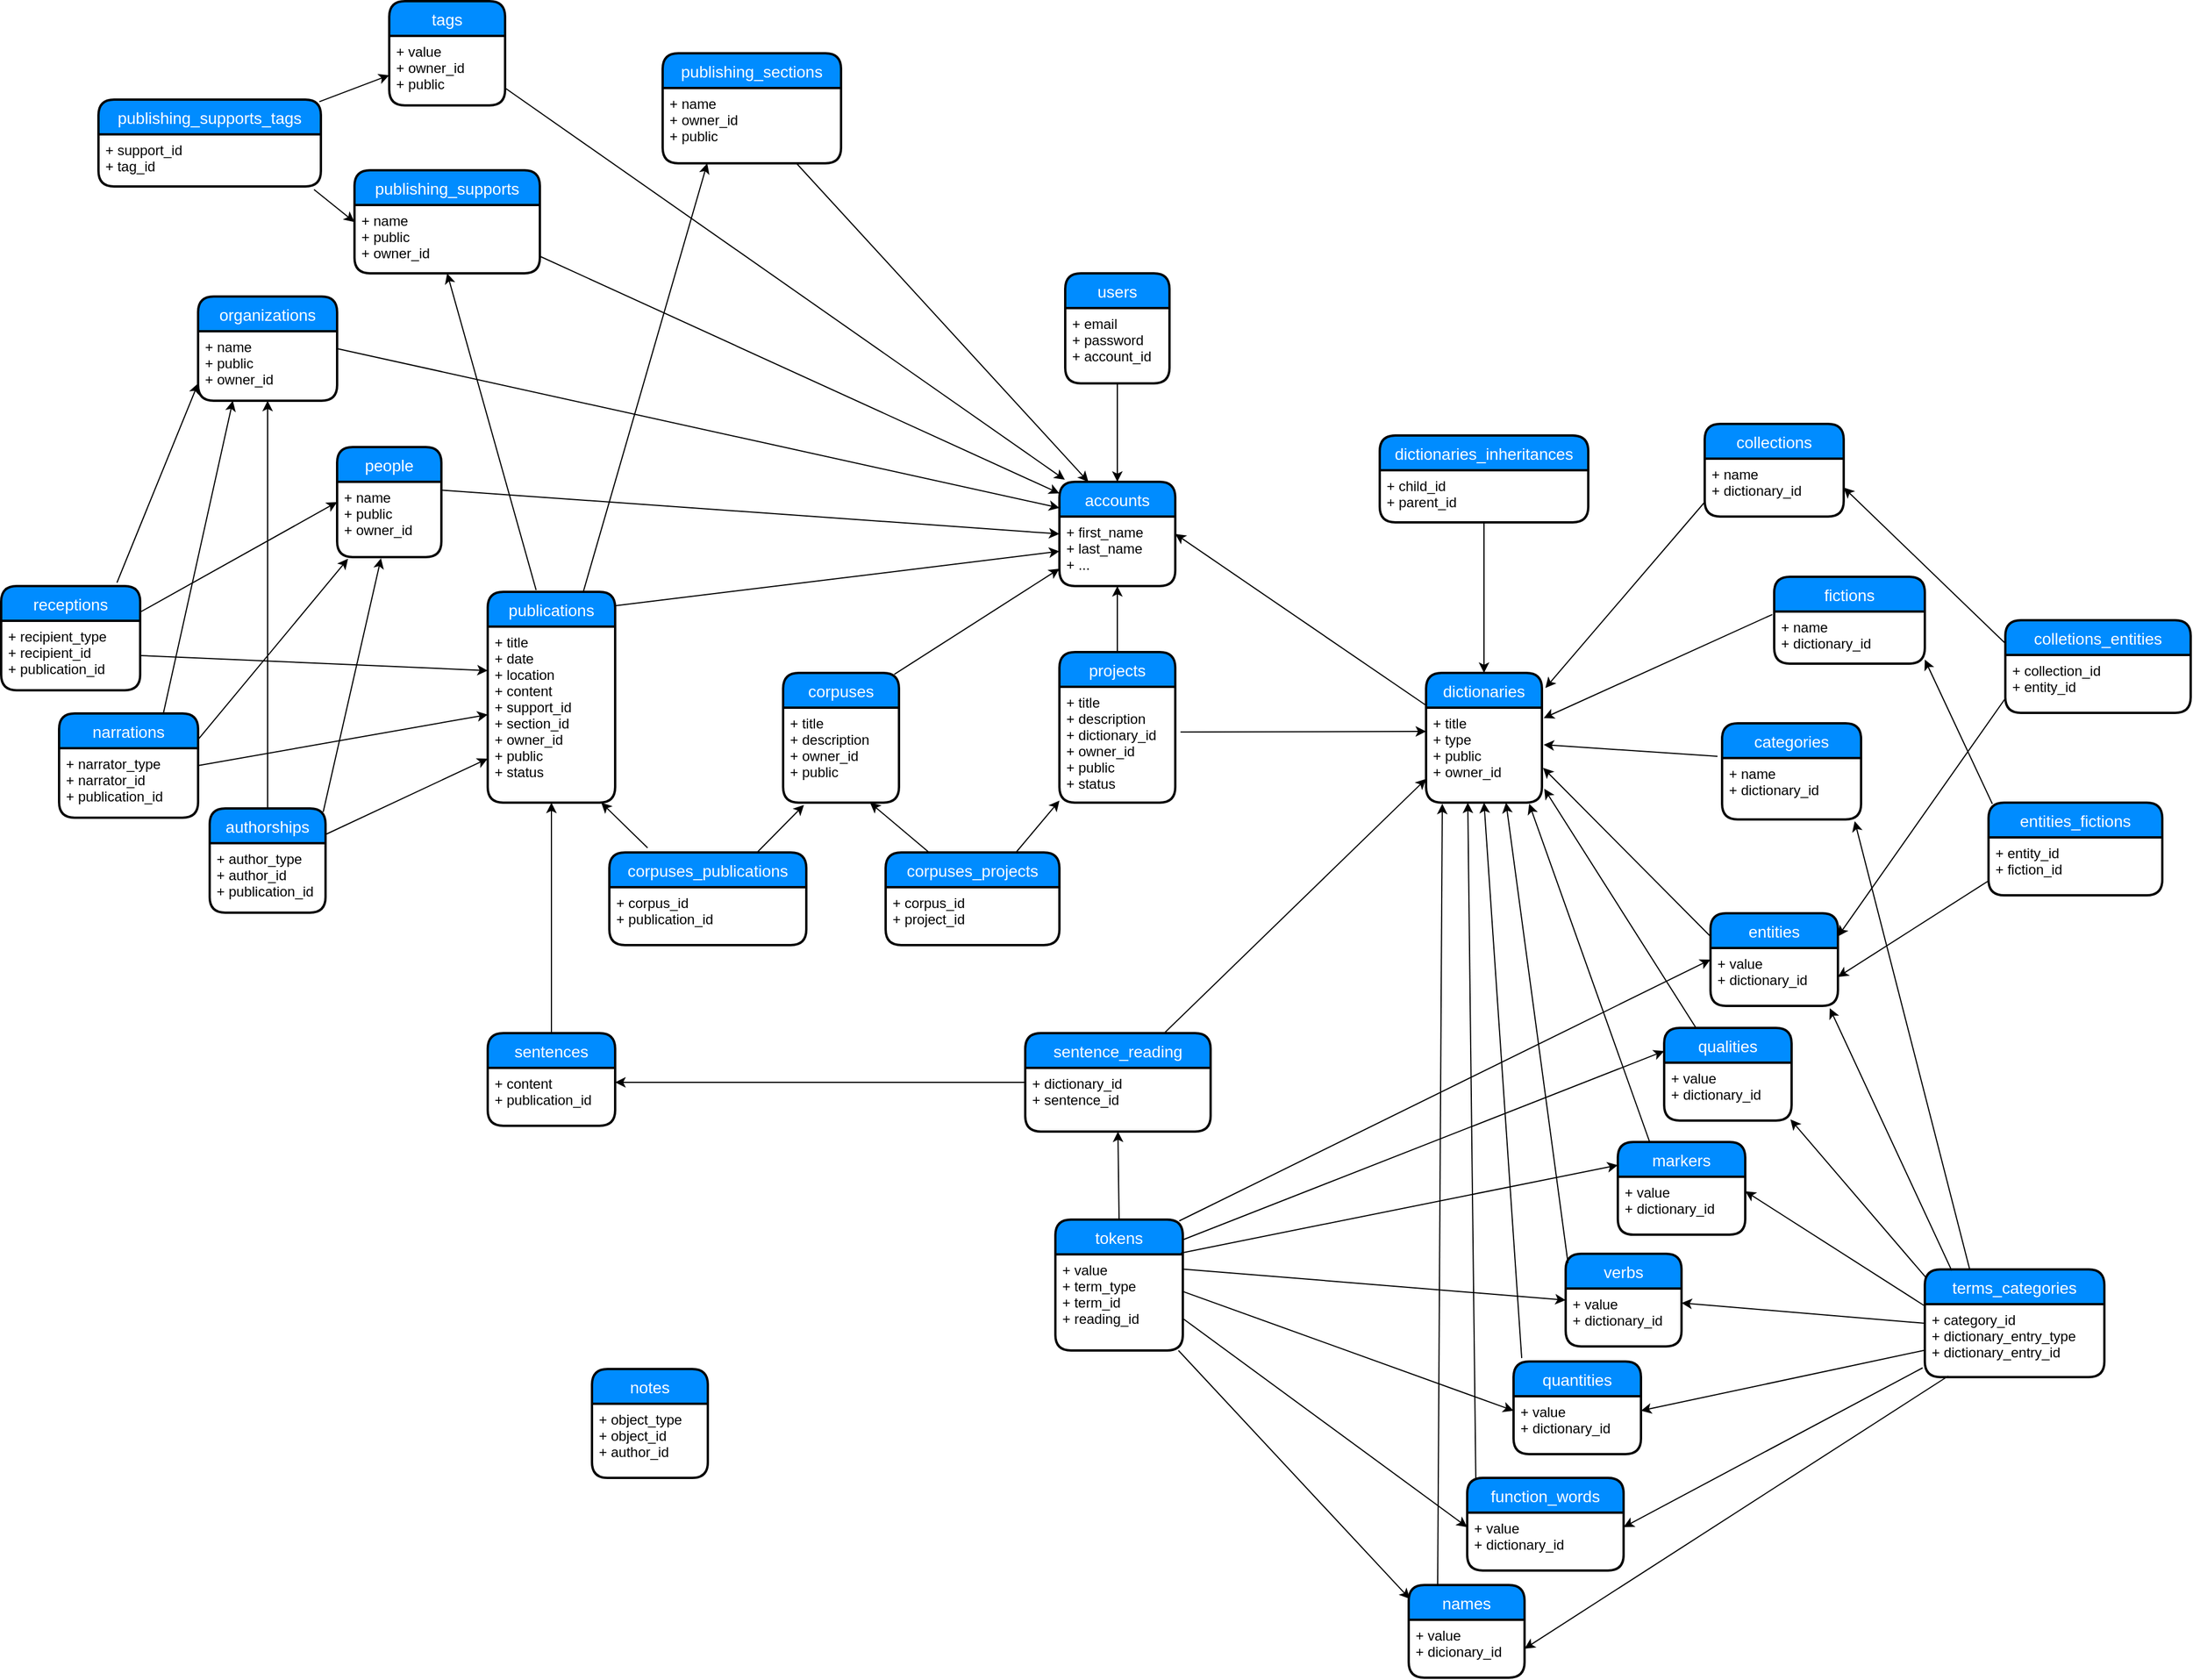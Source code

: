 <mxfile version="12.2.2" type="device" pages="1"><diagram id="__Xm2NKZOrT8PsKD3NUd" name="Page-1"><mxGraphModel dx="1088" dy="986" grid="1" gridSize="10" guides="1" tooltips="1" connect="1" arrows="1" fold="1" page="1" pageScale="1" pageWidth="2336" pageHeight="1654" math="0" shadow="0"><root><mxCell id="0"/><mxCell id="1" parent="0"/><mxCell id="LdyoQEulsqGDOvrLNoVr-13" value="" style="endArrow=classic;html=1;entryX=0.5;entryY=1;entryDx=0;entryDy=0;" parent="1" source="LdyoQEulsqGDOvrLNoVr-8" target="LdyoQEulsqGDOvrLNoVr-15" edge="1"><mxGeometry width="50" height="50" relative="1" as="geometry"><mxPoint x="973.5" y="860" as="sourcePoint"/><mxPoint x="1173.5" y="669" as="targetPoint"/></mxGeometry></mxCell><mxCell id="LdyoQEulsqGDOvrLNoVr-8" value="projects" style="swimlane;childLayout=stackLayout;horizontal=1;startSize=30;horizontalStack=0;fillColor=#008cff;fontColor=#FFFFFF;rounded=1;fontSize=14;fontStyle=0;strokeWidth=2;resizeParent=0;resizeLast=1;shadow=0;dashed=0;align=center;" parent="1" vertex="1"><mxGeometry x="1183.5" y="697" width="100" height="130" as="geometry"/></mxCell><mxCell id="LdyoQEulsqGDOvrLNoVr-9" value="+ title&#10;+ description&#10;+ dictionary_id&#10;+ owner_id&#10;+ public&#10;+ status" style="align=left;strokeColor=none;fillColor=none;spacingLeft=4;fontSize=12;verticalAlign=top;resizable=0;rotatable=0;part=1;" parent="LdyoQEulsqGDOvrLNoVr-8" vertex="1"><mxGeometry y="30" width="100" height="100" as="geometry"/></mxCell><mxCell id="LdyoQEulsqGDOvrLNoVr-14" value="accounts" style="swimlane;childLayout=stackLayout;horizontal=1;startSize=30;horizontalStack=0;fillColor=#008cff;fontColor=#FFFFFF;rounded=1;fontSize=14;fontStyle=0;strokeWidth=2;resizeParent=0;resizeLast=1;shadow=0;dashed=0;align=center;" parent="1" vertex="1"><mxGeometry x="1183.5" y="550" width="100" height="90" as="geometry"/></mxCell><mxCell id="LdyoQEulsqGDOvrLNoVr-15" value="+ first_name&#10;+ last_name&#10;+ ..." style="align=left;strokeColor=none;fillColor=none;spacingLeft=4;fontSize=12;verticalAlign=top;resizable=0;rotatable=0;part=1;" parent="LdyoQEulsqGDOvrLNoVr-14" vertex="1"><mxGeometry y="30" width="100" height="60" as="geometry"/></mxCell><mxCell id="LdyoQEulsqGDOvrLNoVr-6" value="users" style="swimlane;childLayout=stackLayout;horizontal=1;startSize=30;horizontalStack=0;fillColor=#008cff;fontColor=#FFFFFF;rounded=1;fontSize=14;fontStyle=0;strokeWidth=2;resizeParent=0;resizeLast=1;shadow=0;dashed=0;align=center;" parent="1" vertex="1"><mxGeometry x="1188.5" y="370" width="90" height="95" as="geometry"/></mxCell><mxCell id="LdyoQEulsqGDOvrLNoVr-7" value="+ email&#10;+ password&#10;+ account_id&#10;" style="align=left;strokeColor=none;fillColor=none;spacingLeft=4;fontSize=12;verticalAlign=top;resizable=0;rotatable=0;part=1;" parent="LdyoQEulsqGDOvrLNoVr-6" vertex="1"><mxGeometry y="30" width="90" height="65" as="geometry"/></mxCell><mxCell id="LdyoQEulsqGDOvrLNoVr-16" value="" style="endArrow=classic;html=1;exitX=0.5;exitY=1;exitDx=0;exitDy=0;entryX=0.5;entryY=0;entryDx=0;entryDy=0;" parent="1" source="LdyoQEulsqGDOvrLNoVr-7" target="LdyoQEulsqGDOvrLNoVr-14" edge="1"><mxGeometry width="50" height="50" relative="1" as="geometry"><mxPoint x="1239.52" y="467.015" as="sourcePoint"/><mxPoint x="1280" y="530" as="targetPoint"/></mxGeometry></mxCell><mxCell id="LdyoQEulsqGDOvrLNoVr-21" value="" style="endArrow=classic;html=1;entryX=1;entryY=0.25;entryDx=0;entryDy=0;exitX=0;exitY=0.25;exitDx=0;exitDy=0;" parent="1" source="LdyoQEulsqGDOvrLNoVr-18" target="LdyoQEulsqGDOvrLNoVr-15" edge="1"><mxGeometry width="50" height="50" relative="1" as="geometry"><mxPoint x="1383.5" y="640" as="sourcePoint"/><mxPoint x="1003.5" y="880" as="targetPoint"/></mxGeometry></mxCell><mxCell id="LdyoQEulsqGDOvrLNoVr-28" value="" style="endArrow=classic;html=1;exitX=0;exitY=0.25;exitDx=0;exitDy=0;entryX=1.01;entryY=0.634;entryDx=0;entryDy=0;entryPerimeter=0;" parent="1" source="LdyoQEulsqGDOvrLNoVr-26" target="LdyoQEulsqGDOvrLNoVr-19" edge="1"><mxGeometry width="50" height="50" relative="1" as="geometry"><mxPoint x="913.5" y="1042.5" as="sourcePoint"/><mxPoint x="1620" y="772.5" as="targetPoint"/></mxGeometry></mxCell><mxCell id="LdyoQEulsqGDOvrLNoVr-32" value="" style="endArrow=classic;html=1;exitX=0.96;exitY=0.011;exitDx=0;exitDy=0;exitPerimeter=0;entryX=0;entryY=0.75;entryDx=0;entryDy=0;" parent="1" source="LdyoQEulsqGDOvrLNoVr-30" target="LdyoQEulsqGDOvrLNoVr-15" edge="1"><mxGeometry width="50" height="50" relative="1" as="geometry"><mxPoint x="943.5" y="1070" as="sourcePoint"/><mxPoint x="993.5" y="1020" as="targetPoint"/></mxGeometry></mxCell><mxCell id="LdyoQEulsqGDOvrLNoVr-30" value="corpuses" style="swimlane;childLayout=stackLayout;horizontal=1;startSize=30;horizontalStack=0;fillColor=#008cff;fontColor=#FFFFFF;rounded=1;fontSize=14;fontStyle=0;strokeWidth=2;resizeParent=0;resizeLast=1;shadow=0;dashed=0;align=center;" parent="1" vertex="1"><mxGeometry x="945" y="715" width="100" height="112" as="geometry"/></mxCell><mxCell id="LdyoQEulsqGDOvrLNoVr-31" value="+ title&#10;+ description&#10;+ owner_id&#10;+ public&#10;" style="align=left;strokeColor=none;fillColor=none;spacingLeft=4;fontSize=12;verticalAlign=top;resizable=0;rotatable=0;part=1;" parent="LdyoQEulsqGDOvrLNoVr-30" vertex="1"><mxGeometry y="30" width="100" height="82" as="geometry"/></mxCell><mxCell id="LdyoQEulsqGDOvrLNoVr-41" value="corpuses_projects" style="swimlane;childLayout=stackLayout;horizontal=1;startSize=30;horizontalStack=0;fillColor=#008cff;fontColor=#FFFFFF;rounded=1;fontSize=14;fontStyle=0;strokeWidth=2;resizeParent=0;resizeLast=1;shadow=0;dashed=0;align=center;" parent="1" vertex="1"><mxGeometry x="1033.5" y="870" width="150" height="80" as="geometry"/></mxCell><mxCell id="LdyoQEulsqGDOvrLNoVr-42" value="+ corpus_id&#10;+ project_id" style="align=left;strokeColor=none;fillColor=none;spacingLeft=4;fontSize=12;verticalAlign=top;resizable=0;rotatable=0;part=1;" parent="LdyoQEulsqGDOvrLNoVr-41" vertex="1"><mxGeometry y="30" width="150" height="50" as="geometry"/></mxCell><mxCell id="LdyoQEulsqGDOvrLNoVr-43" value="" style="endArrow=classic;html=1;exitX=0.25;exitY=0;exitDx=0;exitDy=0;entryX=0.75;entryY=1;entryDx=0;entryDy=0;" parent="1" source="LdyoQEulsqGDOvrLNoVr-41" target="LdyoQEulsqGDOvrLNoVr-31" edge="1"><mxGeometry width="50" height="50" relative="1" as="geometry"><mxPoint x="933.5" y="1070" as="sourcePoint"/><mxPoint x="1030" y="790" as="targetPoint"/></mxGeometry></mxCell><mxCell id="LdyoQEulsqGDOvrLNoVr-44" value="" style="endArrow=classic;html=1;exitX=0.75;exitY=0;exitDx=0;exitDy=0;entryX=0;entryY=0.983;entryDx=0;entryDy=0;entryPerimeter=0;" parent="1" source="LdyoQEulsqGDOvrLNoVr-41" target="LdyoQEulsqGDOvrLNoVr-9" edge="1"><mxGeometry width="50" height="50" relative="1" as="geometry"><mxPoint x="933.5" y="1070" as="sourcePoint"/><mxPoint x="983.5" y="1020" as="targetPoint"/></mxGeometry></mxCell><mxCell id="YFjwSpT801ls9bfyojHp-1" value="sentences" style="swimlane;childLayout=stackLayout;horizontal=1;startSize=30;horizontalStack=0;fillColor=#008cff;fontColor=#FFFFFF;rounded=1;fontSize=14;fontStyle=0;strokeWidth=2;resizeParent=0;resizeLast=1;shadow=0;dashed=0;align=center;" parent="1" vertex="1"><mxGeometry x="690" y="1026" width="110" height="80" as="geometry"/></mxCell><mxCell id="YFjwSpT801ls9bfyojHp-2" value="+ content&#10;+ publication_id" style="align=left;strokeColor=none;fillColor=none;spacingLeft=4;fontSize=12;verticalAlign=top;resizable=0;rotatable=0;part=1;" parent="YFjwSpT801ls9bfyojHp-1" vertex="1"><mxGeometry y="30" width="110" height="50" as="geometry"/></mxCell><mxCell id="YFjwSpT801ls9bfyojHp-3" value="" style="endArrow=classic;html=1;exitX=0.5;exitY=0;exitDx=0;exitDy=0;entryX=0.5;entryY=1;entryDx=0;entryDy=0;" parent="1" source="YFjwSpT801ls9bfyojHp-1" target="LdyoQEulsqGDOvrLNoVr-35" edge="1"><mxGeometry width="50" height="50" relative="1" as="geometry"><mxPoint x="933.5" y="1290" as="sourcePoint"/><mxPoint x="983.5" y="1240" as="targetPoint"/></mxGeometry></mxCell><mxCell id="YFjwSpT801ls9bfyojHp-5" value="tokens" style="swimlane;childLayout=stackLayout;horizontal=1;startSize=30;horizontalStack=0;fillColor=#008cff;fontColor=#FFFFFF;rounded=1;fontSize=14;fontStyle=0;strokeWidth=2;resizeParent=0;resizeLast=1;shadow=0;dashed=0;align=center;" parent="1" vertex="1"><mxGeometry x="1180" y="1187" width="110" height="113" as="geometry"/></mxCell><mxCell id="YFjwSpT801ls9bfyojHp-6" value="+ value&#10;+ term_type&#10;+ term_id&#10;+ reading_id" style="align=left;strokeColor=none;fillColor=none;spacingLeft=4;fontSize=12;verticalAlign=top;resizable=0;rotatable=0;part=1;" parent="YFjwSpT801ls9bfyojHp-5" vertex="1"><mxGeometry y="30" width="110" height="83" as="geometry"/></mxCell><mxCell id="YFjwSpT801ls9bfyojHp-12" value="" style="endArrow=classic;html=1;entryX=1;entryY=0.25;entryDx=0;entryDy=0;exitX=0;exitY=0.5;exitDx=0;exitDy=0;" parent="1" source="SypYQql_CP004Hf_xJLc-1" target="YFjwSpT801ls9bfyojHp-2" edge="1"><mxGeometry width="50" height="50" relative="1" as="geometry"><mxPoint x="1163.5" y="1063" as="sourcePoint"/><mxPoint x="983.5" y="1240" as="targetPoint"/></mxGeometry></mxCell><mxCell id="YFjwSpT801ls9bfyojHp-14" value="" style="endArrow=classic;html=1;entryX=0.01;entryY=0.15;entryDx=0;entryDy=0;entryPerimeter=0;exitX=0.966;exitY=1;exitDx=0;exitDy=0;exitPerimeter=0;" parent="1" source="YFjwSpT801ls9bfyojHp-6" target="NI4J32XpB04DOXspVsOh-18" edge="1"><mxGeometry width="50" height="50" relative="1" as="geometry"><mxPoint x="1320" y="1410" as="sourcePoint"/><mxPoint x="1330" y="1470" as="targetPoint"/></mxGeometry></mxCell><mxCell id="LdyoQEulsqGDOvrLNoVr-34" value="publications" style="swimlane;childLayout=stackLayout;horizontal=1;startSize=30;horizontalStack=0;fillColor=#008cff;fontColor=#FFFFFF;rounded=1;fontSize=14;fontStyle=0;strokeWidth=2;resizeParent=0;resizeLast=1;shadow=0;dashed=0;align=center;" parent="1" vertex="1"><mxGeometry x="690" y="645" width="110" height="182" as="geometry"/></mxCell><mxCell id="LdyoQEulsqGDOvrLNoVr-35" value="+ title&#10;+ date&#10;+ location&#10;+ content&#10;+ support_id&#10;+ section_id&#10;+ owner_id&#10;+ public&#10;+ status" style="align=left;strokeColor=none;fillColor=none;spacingLeft=4;fontSize=12;verticalAlign=top;resizable=0;rotatable=0;part=1;" parent="LdyoQEulsqGDOvrLNoVr-34" vertex="1"><mxGeometry y="30" width="110" height="152" as="geometry"/></mxCell><mxCell id="OEOBQpMWzWdH9GNU2AI6-1" value="corpuses_publications" style="swimlane;childLayout=stackLayout;horizontal=1;startSize=30;horizontalStack=0;fillColor=#008cff;fontColor=#FFFFFF;rounded=1;fontSize=14;fontStyle=0;strokeWidth=2;resizeParent=0;resizeLast=1;shadow=0;dashed=0;align=center;" parent="1" vertex="1"><mxGeometry x="795" y="870" width="170" height="80" as="geometry"/></mxCell><mxCell id="OEOBQpMWzWdH9GNU2AI6-2" value="+ corpus_id&#10;+ publication_id" style="align=left;strokeColor=none;fillColor=none;spacingLeft=4;fontSize=12;verticalAlign=top;resizable=0;rotatable=0;part=1;" parent="OEOBQpMWzWdH9GNU2AI6-1" vertex="1"><mxGeometry y="30" width="170" height="50" as="geometry"/></mxCell><mxCell id="OEOBQpMWzWdH9GNU2AI6-3" value="" style="endArrow=classic;html=1;exitX=0.194;exitY=-0.05;exitDx=0;exitDy=0;exitPerimeter=0;entryX=0.891;entryY=1;entryDx=0;entryDy=0;entryPerimeter=0;" parent="1" source="OEOBQpMWzWdH9GNU2AI6-1" target="LdyoQEulsqGDOvrLNoVr-35" edge="1"><mxGeometry width="50" height="50" relative="1" as="geometry"><mxPoint x="643.5" y="1180" as="sourcePoint"/><mxPoint x="693.5" y="1130" as="targetPoint"/></mxGeometry></mxCell><mxCell id="OEOBQpMWzWdH9GNU2AI6-4" value="" style="endArrow=classic;html=1;exitX=0.75;exitY=0;exitDx=0;exitDy=0;entryX=0.18;entryY=1.024;entryDx=0;entryDy=0;entryPerimeter=0;" parent="1" source="OEOBQpMWzWdH9GNU2AI6-1" target="LdyoQEulsqGDOvrLNoVr-31" edge="1"><mxGeometry width="50" height="50" relative="1" as="geometry"><mxPoint x="643.5" y="1180" as="sourcePoint"/><mxPoint x="938.5" y="830" as="targetPoint"/></mxGeometry></mxCell><mxCell id="OEOBQpMWzWdH9GNU2AI6-6" value="" style="endArrow=classic;html=1;exitX=1;exitY=0.066;exitDx=0;exitDy=0;entryX=0;entryY=0.5;entryDx=0;entryDy=0;exitPerimeter=0;" parent="1" source="LdyoQEulsqGDOvrLNoVr-34" target="LdyoQEulsqGDOvrLNoVr-15" edge="1"><mxGeometry width="50" height="50" relative="1" as="geometry"><mxPoint x="643.5" y="1180" as="sourcePoint"/><mxPoint x="693.5" y="1130" as="targetPoint"/></mxGeometry></mxCell><mxCell id="OEOBQpMWzWdH9GNU2AI6-7" value="people" style="swimlane;childLayout=stackLayout;horizontal=1;startSize=30;horizontalStack=0;fillColor=#008cff;fontColor=#FFFFFF;rounded=1;fontSize=14;fontStyle=0;strokeWidth=2;resizeParent=0;resizeLast=1;shadow=0;dashed=0;align=center;" parent="1" vertex="1"><mxGeometry x="560" y="520" width="90" height="95" as="geometry"/></mxCell><mxCell id="OEOBQpMWzWdH9GNU2AI6-8" value="+ name&#10;+ public&#10;+ owner_id" style="align=left;strokeColor=none;fillColor=none;spacingLeft=4;fontSize=12;verticalAlign=top;resizable=0;rotatable=0;part=1;" parent="OEOBQpMWzWdH9GNU2AI6-7" vertex="1"><mxGeometry y="30" width="90" height="65" as="geometry"/></mxCell><mxCell id="OEOBQpMWzWdH9GNU2AI6-11" value="" style="endArrow=classic;html=1;exitX=1.011;exitY=0.111;exitDx=0;exitDy=0;entryX=0;entryY=0.25;entryDx=0;entryDy=0;exitPerimeter=0;" parent="1" source="OEOBQpMWzWdH9GNU2AI6-8" target="LdyoQEulsqGDOvrLNoVr-15" edge="1"><mxGeometry width="50" height="50" relative="1" as="geometry"><mxPoint x="643.5" y="1180" as="sourcePoint"/><mxPoint x="693.5" y="1130" as="targetPoint"/></mxGeometry></mxCell><mxCell id="OEOBQpMWzWdH9GNU2AI6-13" value="organizations" style="swimlane;childLayout=stackLayout;horizontal=1;startSize=30;horizontalStack=0;fillColor=#008cff;fontColor=#FFFFFF;rounded=1;fontSize=14;fontStyle=0;strokeWidth=2;resizeParent=0;resizeLast=1;shadow=0;dashed=0;align=center;" parent="1" vertex="1"><mxGeometry x="440" y="390" width="120" height="90" as="geometry"/></mxCell><mxCell id="OEOBQpMWzWdH9GNU2AI6-14" value="+ name&#10;+ public&#10;+ owner_id" style="align=left;strokeColor=none;fillColor=none;spacingLeft=4;fontSize=12;verticalAlign=top;resizable=0;rotatable=0;part=1;" parent="OEOBQpMWzWdH9GNU2AI6-13" vertex="1"><mxGeometry y="30" width="120" height="60" as="geometry"/></mxCell><mxCell id="OEOBQpMWzWdH9GNU2AI6-15" value="" style="endArrow=classic;html=1;exitX=1;exitY=0.25;exitDx=0;exitDy=0;entryX=0;entryY=0.25;entryDx=0;entryDy=0;" parent="1" source="OEOBQpMWzWdH9GNU2AI6-14" target="LdyoQEulsqGDOvrLNoVr-14" edge="1"><mxGeometry width="50" height="50" relative="1" as="geometry"><mxPoint x="453.5" y="1180" as="sourcePoint"/><mxPoint x="503.5" y="1130" as="targetPoint"/></mxGeometry></mxCell><mxCell id="NI4J32XpB04DOXspVsOh-3" value="" style="endArrow=classic;html=1;exitX=0.25;exitY=0;exitDx=0;exitDy=0;entryX=1.02;entryY=0.854;entryDx=0;entryDy=0;entryPerimeter=0;" parent="1" source="NI4J32XpB04DOXspVsOh-1" target="LdyoQEulsqGDOvrLNoVr-19" edge="1"><mxGeometry width="50" height="50" relative="1" as="geometry"><mxPoint x="413.5" y="1242.5" as="sourcePoint"/><mxPoint x="1610" y="822.5" as="targetPoint"/></mxGeometry></mxCell><mxCell id="LdyoQEulsqGDOvrLNoVr-26" value="entities" style="swimlane;childLayout=stackLayout;horizontal=1;startSize=30;horizontalStack=0;fillColor=#008cff;fontColor=#FFFFFF;rounded=1;fontSize=14;fontStyle=0;strokeWidth=2;resizeParent=0;resizeLast=1;shadow=0;dashed=0;align=center;" parent="1" vertex="1"><mxGeometry x="1745.5" y="922.5" width="110" height="80" as="geometry"/></mxCell><mxCell id="LdyoQEulsqGDOvrLNoVr-27" value="+ value&#10;+ dictionary_id" style="align=left;strokeColor=none;fillColor=none;spacingLeft=4;fontSize=12;verticalAlign=top;resizable=0;rotatable=0;part=1;" parent="LdyoQEulsqGDOvrLNoVr-26" vertex="1"><mxGeometry y="30" width="110" height="50" as="geometry"/></mxCell><mxCell id="NI4J32XpB04DOXspVsOh-1" value="qualities" style="swimlane;childLayout=stackLayout;horizontal=1;startSize=30;horizontalStack=0;fillColor=#008cff;fontColor=#FFFFFF;rounded=1;fontSize=14;fontStyle=0;strokeWidth=2;resizeParent=0;resizeLast=1;shadow=0;dashed=0;align=center;" parent="1" vertex="1"><mxGeometry x="1705.5" y="1021.5" width="110" height="80" as="geometry"/></mxCell><mxCell id="NI4J32XpB04DOXspVsOh-2" value="+ value&#10;+ dictionary_id" style="align=left;strokeColor=none;fillColor=none;spacingLeft=4;fontSize=12;verticalAlign=top;resizable=0;rotatable=0;part=1;" parent="NI4J32XpB04DOXspVsOh-1" vertex="1"><mxGeometry y="30" width="110" height="50" as="geometry"/></mxCell><mxCell id="NI4J32XpB04DOXspVsOh-4" value="verbs" style="swimlane;childLayout=stackLayout;horizontal=1;startSize=30;horizontalStack=0;fillColor=#008cff;fontColor=#FFFFFF;rounded=1;fontSize=14;fontStyle=0;strokeWidth=2;resizeParent=0;resizeLast=1;shadow=0;dashed=0;align=center;" parent="1" vertex="1"><mxGeometry x="1620.5" y="1216.5" width="100" height="80" as="geometry"/></mxCell><mxCell id="NI4J32XpB04DOXspVsOh-5" value="+ value&#10;+ dictionary_id" style="align=left;strokeColor=none;fillColor=none;spacingLeft=4;fontSize=12;verticalAlign=top;resizable=0;rotatable=0;part=1;" parent="NI4J32XpB04DOXspVsOh-4" vertex="1"><mxGeometry y="30" width="100" height="50" as="geometry"/></mxCell><mxCell id="NI4J32XpB04DOXspVsOh-6" value="" style="endArrow=classic;html=1;exitX=0.02;exitY=0.1;exitDx=0;exitDy=0;exitPerimeter=0;entryX=0.69;entryY=1;entryDx=0;entryDy=0;entryPerimeter=0;" parent="1" source="NI4J32XpB04DOXspVsOh-4" target="LdyoQEulsqGDOvrLNoVr-19" edge="1"><mxGeometry width="50" height="50" relative="1" as="geometry"><mxPoint x="893.5" y="1352.5" as="sourcePoint"/><mxPoint x="1550" y="922.5" as="targetPoint"/></mxGeometry></mxCell><mxCell id="NI4J32XpB04DOXspVsOh-9" value="" style="endArrow=classic;html=1;exitX=0.25;exitY=0;exitDx=0;exitDy=0;entryX=0.89;entryY=1.012;entryDx=0;entryDy=0;entryPerimeter=0;" parent="1" source="NI4J32XpB04DOXspVsOh-7" target="LdyoQEulsqGDOvrLNoVr-19" edge="1"><mxGeometry width="50" height="50" relative="1" as="geometry"><mxPoint x="893.5" y="1352.5" as="sourcePoint"/><mxPoint x="1500" y="807.5" as="targetPoint"/></mxGeometry></mxCell><mxCell id="NI4J32XpB04DOXspVsOh-10" value="" style="endArrow=classic;html=1;entryX=0;entryY=0.25;entryDx=0;entryDy=0;exitX=0.993;exitY=0.157;exitDx=0;exitDy=0;exitPerimeter=0;" parent="1" source="YFjwSpT801ls9bfyojHp-5" target="NI4J32XpB04DOXspVsOh-1" edge="1"><mxGeometry width="50" height="50" relative="1" as="geometry"><mxPoint x="1410" y="1270" as="sourcePoint"/><mxPoint x="1510" y="1360" as="targetPoint"/></mxGeometry></mxCell><mxCell id="NI4J32XpB04DOXspVsOh-12" value="function_words" style="swimlane;childLayout=stackLayout;horizontal=1;startSize=30;horizontalStack=0;fillColor=#008cff;fontColor=#FFFFFF;rounded=1;fontSize=14;fontStyle=0;strokeWidth=2;resizeParent=0;resizeLast=1;shadow=0;dashed=0;align=center;" parent="1" vertex="1"><mxGeometry x="1535.5" y="1410" width="135" height="80" as="geometry"/></mxCell><mxCell id="NI4J32XpB04DOXspVsOh-13" value="+ value&#10;+ dictionary_id" style="align=left;strokeColor=none;fillColor=none;spacingLeft=4;fontSize=12;verticalAlign=top;resizable=0;rotatable=0;part=1;" parent="NI4J32XpB04DOXspVsOh-12" vertex="1"><mxGeometry y="30" width="135" height="50" as="geometry"/></mxCell><mxCell id="NI4J32XpB04DOXspVsOh-14" value="" style="endArrow=classic;html=1;exitX=0.055;exitY=0;exitDx=0;exitDy=0;entryX=0.36;entryY=1;entryDx=0;entryDy=0;exitPerimeter=0;entryPerimeter=0;" parent="1" source="NI4J32XpB04DOXspVsOh-12" target="LdyoQEulsqGDOvrLNoVr-19" edge="1"><mxGeometry width="50" height="50" relative="1" as="geometry"><mxPoint x="743.5" y="1352.5" as="sourcePoint"/><mxPoint x="1483.5" y="772.5" as="targetPoint"/></mxGeometry></mxCell><mxCell id="NI4J32XpB04DOXspVsOh-15" value="quantities" style="swimlane;childLayout=stackLayout;horizontal=1;startSize=30;horizontalStack=0;fillColor=#008cff;fontColor=#FFFFFF;rounded=1;fontSize=14;fontStyle=0;strokeWidth=2;resizeParent=0;resizeLast=1;shadow=0;dashed=0;align=center;" parent="1" vertex="1"><mxGeometry x="1575.5" y="1309.5" width="110" height="80" as="geometry"/></mxCell><mxCell id="NI4J32XpB04DOXspVsOh-16" value="+ value&#10;+ dictionary_id" style="align=left;strokeColor=none;fillColor=none;spacingLeft=4;fontSize=12;verticalAlign=top;resizable=0;rotatable=0;part=1;" parent="NI4J32XpB04DOXspVsOh-15" vertex="1"><mxGeometry y="30" width="110" height="50" as="geometry"/></mxCell><mxCell id="NI4J32XpB04DOXspVsOh-18" value="names" style="swimlane;childLayout=stackLayout;horizontal=1;startSize=30;horizontalStack=0;fillColor=#008cff;fontColor=#FFFFFF;rounded=1;fontSize=14;fontStyle=0;strokeWidth=2;resizeParent=0;resizeLast=1;shadow=0;dashed=0;align=center;" parent="1" vertex="1"><mxGeometry x="1485" y="1502.5" width="100" height="80" as="geometry"/></mxCell><mxCell id="NI4J32XpB04DOXspVsOh-19" value="+ value&#10;+ dicionary_id" style="align=left;strokeColor=none;fillColor=none;spacingLeft=4;fontSize=12;verticalAlign=top;resizable=0;rotatable=0;part=1;" parent="NI4J32XpB04DOXspVsOh-18" vertex="1"><mxGeometry y="30" width="100" height="50" as="geometry"/></mxCell><mxCell id="NI4J32XpB04DOXspVsOh-20" value="" style="endArrow=classic;html=1;entryX=0.14;entryY=1.012;entryDx=0;entryDy=0;exitX=0.25;exitY=0;exitDx=0;exitDy=0;entryPerimeter=0;" parent="1" source="NI4J32XpB04DOXspVsOh-18" target="LdyoQEulsqGDOvrLNoVr-19" edge="1"><mxGeometry width="50" height="50" relative="1" as="geometry"><mxPoint x="1390" y="1582.5" as="sourcePoint"/><mxPoint x="1023.5" y="1362.5" as="targetPoint"/></mxGeometry></mxCell><mxCell id="NI4J32XpB04DOXspVsOh-21" value="" style="endArrow=classic;html=1;entryX=0;entryY=0.5;entryDx=0;entryDy=0;exitX=1;exitY=0.153;exitDx=0;exitDy=0;exitPerimeter=0;" parent="1" source="YFjwSpT801ls9bfyojHp-6" target="NI4J32XpB04DOXspVsOh-4" edge="1"><mxGeometry width="50" height="50" relative="1" as="geometry"><mxPoint x="1320" y="1310" as="sourcePoint"/><mxPoint x="1063.5" y="1390" as="targetPoint"/></mxGeometry></mxCell><mxCell id="NI4J32XpB04DOXspVsOh-22" value="" style="endArrow=classic;html=1;entryX=0;entryY=0.25;entryDx=0;entryDy=0;exitX=0.986;exitY=-0.014;exitDx=0;exitDy=0;exitPerimeter=0;" parent="1" source="YFjwSpT801ls9bfyojHp-6" target="NI4J32XpB04DOXspVsOh-7" edge="1"><mxGeometry width="50" height="50" relative="1" as="geometry"><mxPoint x="1350" y="1301" as="sourcePoint"/><mxPoint x="1063.5" y="1390" as="targetPoint"/></mxGeometry></mxCell><mxCell id="NI4J32XpB04DOXspVsOh-23" value="" style="endArrow=classic;html=1;exitX=1;exitY=0.667;exitDx=0;exitDy=0;exitPerimeter=0;entryX=0;entryY=0.25;entryDx=0;entryDy=0;" parent="1" source="YFjwSpT801ls9bfyojHp-6" target="NI4J32XpB04DOXspVsOh-13" edge="1"><mxGeometry width="50" height="50" relative="1" as="geometry"><mxPoint x="1013.5" y="1440" as="sourcePoint"/><mxPoint x="1063.5" y="1390" as="targetPoint"/></mxGeometry></mxCell><mxCell id="NI4J32XpB04DOXspVsOh-24" value="" style="endArrow=classic;html=1;exitX=1.007;exitY=0.389;exitDx=0;exitDy=0;exitPerimeter=0;entryX=0;entryY=0.25;entryDx=0;entryDy=0;" parent="1" source="YFjwSpT801ls9bfyojHp-6" target="NI4J32XpB04DOXspVsOh-16" edge="1"><mxGeometry width="50" height="50" relative="1" as="geometry"><mxPoint x="1013.5" y="1440" as="sourcePoint"/><mxPoint x="1063.5" y="1390" as="targetPoint"/></mxGeometry></mxCell><mxCell id="NI4J32XpB04DOXspVsOh-25" value="" style="endArrow=classic;html=1;exitX=0.972;exitY=0.01;exitDx=0;exitDy=0;exitPerimeter=0;entryX=0;entryY=0.5;entryDx=0;entryDy=0;" parent="1" source="YFjwSpT801ls9bfyojHp-5" target="LdyoQEulsqGDOvrLNoVr-26" edge="1"><mxGeometry width="50" height="50" relative="1" as="geometry"><mxPoint x="1013.5" y="1440" as="sourcePoint"/><mxPoint x="1063.5" y="1390" as="targetPoint"/></mxGeometry></mxCell><mxCell id="NI4J32XpB04DOXspVsOh-26" value="" style="endArrow=classic;html=1;exitX=0.064;exitY=-0.037;exitDx=0;exitDy=0;entryX=0.5;entryY=1;entryDx=0;entryDy=0;exitPerimeter=0;" parent="1" source="NI4J32XpB04DOXspVsOh-15" target="LdyoQEulsqGDOvrLNoVr-19" edge="1"><mxGeometry width="50" height="50" relative="1" as="geometry"><mxPoint x="793.5" y="1412.5" as="sourcePoint"/><mxPoint x="843.5" y="1362.5" as="targetPoint"/></mxGeometry></mxCell><mxCell id="NI4J32XpB04DOXspVsOh-27" value="authorships" style="swimlane;childLayout=stackLayout;horizontal=1;startSize=30;horizontalStack=0;fillColor=#008cff;fontColor=#FFFFFF;rounded=1;fontSize=14;fontStyle=0;strokeWidth=2;resizeParent=0;resizeLast=1;shadow=0;dashed=0;align=center;" parent="1" vertex="1"><mxGeometry x="450" y="832" width="100" height="90" as="geometry"/></mxCell><mxCell id="NI4J32XpB04DOXspVsOh-28" value="+ author_type&#10;+ author_id&#10;+ publication_id" style="align=left;strokeColor=none;fillColor=none;spacingLeft=4;fontSize=12;verticalAlign=top;resizable=0;rotatable=0;part=1;" parent="NI4J32XpB04DOXspVsOh-27" vertex="1"><mxGeometry y="30" width="100" height="60" as="geometry"/></mxCell><mxCell id="NI4J32XpB04DOXspVsOh-29" value="" style="endArrow=classic;html=1;exitX=1;exitY=0.25;exitDx=0;exitDy=0;entryX=0;entryY=0.75;entryDx=0;entryDy=0;" parent="1" source="NI4J32XpB04DOXspVsOh-27" target="LdyoQEulsqGDOvrLNoVr-35" edge="1"><mxGeometry width="50" height="50" relative="1" as="geometry"><mxPoint x="450" y="1440" as="sourcePoint"/><mxPoint x="500" y="1390" as="targetPoint"/></mxGeometry></mxCell><mxCell id="NI4J32XpB04DOXspVsOh-30" value="" style="endArrow=classic;html=1;exitX=0.5;exitY=0;exitDx=0;exitDy=0;entryX=0.5;entryY=1;entryDx=0;entryDy=0;" parent="1" source="NI4J32XpB04DOXspVsOh-27" target="OEOBQpMWzWdH9GNU2AI6-14" edge="1"><mxGeometry width="50" height="50" relative="1" as="geometry"><mxPoint x="450" y="1440" as="sourcePoint"/><mxPoint x="540" y="520" as="targetPoint"/></mxGeometry></mxCell><mxCell id="NI4J32XpB04DOXspVsOh-31" value="" style="endArrow=classic;html=1;exitX=0.98;exitY=0.033;exitDx=0;exitDy=0;exitPerimeter=0;entryX=0.421;entryY=1.015;entryDx=0;entryDy=0;entryPerimeter=0;" parent="1" source="NI4J32XpB04DOXspVsOh-27" target="OEOBQpMWzWdH9GNU2AI6-8" edge="1"><mxGeometry width="50" height="50" relative="1" as="geometry"><mxPoint x="450" y="1440" as="sourcePoint"/><mxPoint x="760" y="530" as="targetPoint"/></mxGeometry></mxCell><mxCell id="NI4J32XpB04DOXspVsOh-32" value="narrations" style="swimlane;childLayout=stackLayout;horizontal=1;startSize=30;horizontalStack=0;fillColor=#008cff;fontColor=#FFFFFF;rounded=1;fontSize=14;fontStyle=0;strokeWidth=2;resizeParent=0;resizeLast=1;shadow=0;dashed=0;align=center;" parent="1" vertex="1"><mxGeometry x="320" y="750" width="120" height="90" as="geometry"/></mxCell><mxCell id="NI4J32XpB04DOXspVsOh-33" value="+ narrator_type&#10;+ narrator_id&#10;+ publication_id" style="align=left;strokeColor=none;fillColor=none;spacingLeft=4;fontSize=12;verticalAlign=top;resizable=0;rotatable=0;part=1;" parent="NI4J32XpB04DOXspVsOh-32" vertex="1"><mxGeometry y="30" width="120" height="60" as="geometry"/></mxCell><mxCell id="NI4J32XpB04DOXspVsOh-34" value="" style="endArrow=classic;html=1;exitX=1;exitY=0.25;exitDx=0;exitDy=0;entryX=0;entryY=0.5;entryDx=0;entryDy=0;" parent="1" source="NI4J32XpB04DOXspVsOh-33" target="LdyoQEulsqGDOvrLNoVr-35" edge="1"><mxGeometry width="50" height="50" relative="1" as="geometry"><mxPoint x="360" y="1440" as="sourcePoint"/><mxPoint x="410" y="1390" as="targetPoint"/></mxGeometry></mxCell><mxCell id="NI4J32XpB04DOXspVsOh-35" value="" style="endArrow=classic;html=1;exitX=1;exitY=0.25;exitDx=0;exitDy=0;entryX=0.105;entryY=1.022;entryDx=0;entryDy=0;entryPerimeter=0;" parent="1" source="NI4J32XpB04DOXspVsOh-32" target="OEOBQpMWzWdH9GNU2AI6-8" edge="1"><mxGeometry width="50" height="50" relative="1" as="geometry"><mxPoint x="320" y="1440" as="sourcePoint"/><mxPoint x="370" y="1390" as="targetPoint"/></mxGeometry></mxCell><mxCell id="NI4J32XpB04DOXspVsOh-36" value="" style="endArrow=classic;html=1;exitX=0.75;exitY=0;exitDx=0;exitDy=0;entryX=0.25;entryY=1;entryDx=0;entryDy=0;" parent="1" source="NI4J32XpB04DOXspVsOh-32" target="OEOBQpMWzWdH9GNU2AI6-14" edge="1"><mxGeometry width="50" height="50" relative="1" as="geometry"><mxPoint x="320" y="1440" as="sourcePoint"/><mxPoint x="370" y="1390" as="targetPoint"/></mxGeometry></mxCell><mxCell id="NI4J32XpB04DOXspVsOh-37" value="receptions" style="swimlane;childLayout=stackLayout;horizontal=1;startSize=30;horizontalStack=0;fillColor=#008cff;fontColor=#FFFFFF;rounded=1;fontSize=14;fontStyle=0;strokeWidth=2;resizeParent=0;resizeLast=1;shadow=0;dashed=0;align=center;" parent="1" vertex="1"><mxGeometry x="270" y="640" width="120" height="90" as="geometry"/></mxCell><mxCell id="NI4J32XpB04DOXspVsOh-38" value="+ recipient_type&#10;+ recipient_id&#10;+ publication_id" style="align=left;strokeColor=none;fillColor=none;spacingLeft=4;fontSize=12;verticalAlign=top;resizable=0;rotatable=0;part=1;" parent="NI4J32XpB04DOXspVsOh-37" vertex="1"><mxGeometry y="30" width="120" height="60" as="geometry"/></mxCell><mxCell id="NI4J32XpB04DOXspVsOh-39" value="" style="endArrow=classic;html=1;exitX=1;exitY=0.5;exitDx=0;exitDy=0;entryX=0;entryY=0.25;entryDx=0;entryDy=0;" parent="1" source="NI4J32XpB04DOXspVsOh-38" target="LdyoQEulsqGDOvrLNoVr-35" edge="1"><mxGeometry width="50" height="50" relative="1" as="geometry"><mxPoint x="280" y="1440" as="sourcePoint"/><mxPoint x="520" y="670" as="targetPoint"/></mxGeometry></mxCell><mxCell id="NI4J32XpB04DOXspVsOh-40" value="" style="endArrow=classic;html=1;exitX=1;exitY=0.25;exitDx=0;exitDy=0;entryX=0;entryY=0.5;entryDx=0;entryDy=0;" parent="1" source="NI4J32XpB04DOXspVsOh-37" target="OEOBQpMWzWdH9GNU2AI6-7" edge="1"><mxGeometry width="50" height="50" relative="1" as="geometry"><mxPoint x="480" y="690" as="sourcePoint"/><mxPoint x="330" y="1390" as="targetPoint"/></mxGeometry></mxCell><mxCell id="NI4J32XpB04DOXspVsOh-41" value="" style="endArrow=classic;html=1;exitX=0.833;exitY=-0.033;exitDx=0;exitDy=0;exitPerimeter=0;entryX=0;entryY=0.75;entryDx=0;entryDy=0;" parent="1" source="NI4J32XpB04DOXspVsOh-37" target="OEOBQpMWzWdH9GNU2AI6-14" edge="1"><mxGeometry width="50" height="50" relative="1" as="geometry"><mxPoint x="330" y="980" as="sourcePoint"/><mxPoint x="330" y="920" as="targetPoint"/></mxGeometry></mxCell><mxCell id="NI4J32XpB04DOXspVsOh-42" value="publishing_supports" style="swimlane;childLayout=stackLayout;horizontal=1;startSize=30;horizontalStack=0;fillColor=#008cff;fontColor=#FFFFFF;rounded=1;fontSize=14;fontStyle=0;strokeWidth=2;resizeParent=0;resizeLast=1;shadow=0;dashed=0;align=center;" parent="1" vertex="1"><mxGeometry x="575" y="281" width="160" height="89" as="geometry"/></mxCell><mxCell id="NI4J32XpB04DOXspVsOh-43" value="+ name&#10;+ public&#10;+ owner_id" style="align=left;strokeColor=none;fillColor=none;spacingLeft=4;fontSize=12;verticalAlign=top;resizable=0;rotatable=0;part=1;" parent="NI4J32XpB04DOXspVsOh-42" vertex="1"><mxGeometry y="30" width="160" height="59" as="geometry"/></mxCell><mxCell id="NI4J32XpB04DOXspVsOh-44" value="" style="endArrow=classic;html=1;exitX=0.38;exitY=-0.008;exitDx=0;exitDy=0;entryX=0.5;entryY=1;entryDx=0;entryDy=0;exitPerimeter=0;" parent="1" source="LdyoQEulsqGDOvrLNoVr-34" target="NI4J32XpB04DOXspVsOh-43" edge="1"><mxGeometry width="50" height="50" relative="1" as="geometry"><mxPoint x="430" y="1440" as="sourcePoint"/><mxPoint x="820" y="780" as="targetPoint"/></mxGeometry></mxCell><mxCell id="NI4J32XpB04DOXspVsOh-46" value="" style="endArrow=classic;html=1;exitX=1;exitY=0.75;exitDx=0;exitDy=0;entryX=0;entryY=0.111;entryDx=0;entryDy=0;entryPerimeter=0;" parent="1" source="NI4J32XpB04DOXspVsOh-43" target="LdyoQEulsqGDOvrLNoVr-14" edge="1"><mxGeometry width="50" height="50" relative="1" as="geometry"><mxPoint x="890" y="450" as="sourcePoint"/><mxPoint x="940" y="400" as="targetPoint"/></mxGeometry></mxCell><mxCell id="NI4J32XpB04DOXspVsOh-47" value="tags" style="swimlane;childLayout=stackLayout;horizontal=1;startSize=30;horizontalStack=0;fillColor=#008cff;fontColor=#FFFFFF;rounded=1;fontSize=14;fontStyle=0;strokeWidth=2;resizeParent=0;resizeLast=1;shadow=0;dashed=0;align=center;" parent="1" vertex="1"><mxGeometry x="605" y="135" width="100" height="90" as="geometry"/></mxCell><mxCell id="NI4J32XpB04DOXspVsOh-48" value="+ value&#10;+ owner_id&#10;+ public" style="align=left;strokeColor=none;fillColor=none;spacingLeft=4;fontSize=12;verticalAlign=top;resizable=0;rotatable=0;part=1;" parent="NI4J32XpB04DOXspVsOh-47" vertex="1"><mxGeometry y="30" width="100" height="60" as="geometry"/></mxCell><mxCell id="NI4J32XpB04DOXspVsOh-49" value="" style="endArrow=classic;html=1;exitX=1;exitY=0.75;exitDx=0;exitDy=0;entryX=0.047;entryY=-0.02;entryDx=0;entryDy=0;entryPerimeter=0;" parent="1" source="NI4J32XpB04DOXspVsOh-48" target="LdyoQEulsqGDOvrLNoVr-14" edge="1"><mxGeometry width="50" height="50" relative="1" as="geometry"><mxPoint x="1000" y="420" as="sourcePoint"/><mxPoint x="1050" y="370" as="targetPoint"/></mxGeometry></mxCell><mxCell id="NI4J32XpB04DOXspVsOh-52" value="" style="endArrow=classic;html=1;exitX=0.993;exitY=0.024;exitDx=0;exitDy=0;exitPerimeter=0;" parent="1" source="NI4J32XpB04DOXspVsOh-50" target="NI4J32XpB04DOXspVsOh-47" edge="1"><mxGeometry width="50" height="50" relative="1" as="geometry"><mxPoint x="455" y="255" as="sourcePoint"/><mxPoint x="515" y="340" as="targetPoint"/></mxGeometry></mxCell><mxCell id="NI4J32XpB04DOXspVsOh-53" value="" style="endArrow=classic;html=1;entryX=0;entryY=0.25;entryDx=0;entryDy=0;exitX=0.969;exitY=1.059;exitDx=0;exitDy=0;exitPerimeter=0;" parent="1" source="NI4J32XpB04DOXspVsOh-51" target="NI4J32XpB04DOXspVsOh-43" edge="1"><mxGeometry width="50" height="50" relative="1" as="geometry"><mxPoint x="385" y="330" as="sourcePoint"/><mxPoint x="485" y="330" as="targetPoint"/></mxGeometry></mxCell><mxCell id="NI4J32XpB04DOXspVsOh-59" value="publishing_sections" style="swimlane;childLayout=stackLayout;horizontal=1;startSize=30;horizontalStack=0;fillColor=#008cff;fontColor=#FFFFFF;rounded=1;fontSize=14;fontStyle=0;strokeWidth=2;resizeParent=0;resizeLast=1;shadow=0;dashed=0;align=center;" parent="1" vertex="1"><mxGeometry x="841" y="180" width="154" height="95" as="geometry"/></mxCell><mxCell id="NI4J32XpB04DOXspVsOh-60" value="+ name&#10;+ owner_id&#10;+ public" style="align=left;strokeColor=none;fillColor=none;spacingLeft=4;fontSize=12;verticalAlign=top;resizable=0;rotatable=0;part=1;" parent="NI4J32XpB04DOXspVsOh-59" vertex="1"><mxGeometry y="30" width="154" height="65" as="geometry"/></mxCell><mxCell id="NI4J32XpB04DOXspVsOh-61" value="" style="endArrow=classic;html=1;exitX=0.75;exitY=1;exitDx=0;exitDy=0;entryX=0.25;entryY=0;entryDx=0;entryDy=0;" parent="1" source="NI4J32XpB04DOXspVsOh-60" target="LdyoQEulsqGDOvrLNoVr-14" edge="1"><mxGeometry width="50" height="50" relative="1" as="geometry"><mxPoint x="820" y="290" as="sourcePoint"/><mxPoint x="1170" y="440" as="targetPoint"/></mxGeometry></mxCell><mxCell id="-Nj0uHvm4wkVwljJoxSj-1" value="" style="endArrow=classic;html=1;entryX=0.25;entryY=1;entryDx=0;entryDy=0;exitX=0.75;exitY=0;exitDx=0;exitDy=0;" parent="1" source="LdyoQEulsqGDOvrLNoVr-34" target="NI4J32XpB04DOXspVsOh-60" edge="1"><mxGeometry width="50" height="50" relative="1" as="geometry"><mxPoint x="750" y="640" as="sourcePoint"/><mxPoint x="850" y="510" as="targetPoint"/></mxGeometry></mxCell><mxCell id="NI4J32XpB04DOXspVsOh-7" value="markers" style="swimlane;childLayout=stackLayout;horizontal=1;startSize=30;horizontalStack=0;fillColor=#008cff;fontColor=#FFFFFF;rounded=1;fontSize=14;fontStyle=0;strokeWidth=2;resizeParent=0;resizeLast=1;shadow=0;dashed=0;align=center;" parent="1" vertex="1"><mxGeometry x="1665.5" y="1120" width="110" height="80" as="geometry"/></mxCell><mxCell id="NI4J32XpB04DOXspVsOh-8" value="+ value&#10;+ dictionary_id" style="align=left;strokeColor=none;fillColor=none;spacingLeft=4;fontSize=12;verticalAlign=top;resizable=0;rotatable=0;part=1;" parent="NI4J32XpB04DOXspVsOh-7" vertex="1"><mxGeometry y="30" width="110" height="50" as="geometry"/></mxCell><mxCell id="qZ1i6AgfZOl2jrNxA3TJ-7" value="collections" style="swimlane;childLayout=stackLayout;horizontal=1;startSize=30;horizontalStack=0;fillColor=#008cff;fontColor=#FFFFFF;rounded=1;fontSize=14;fontStyle=0;strokeWidth=2;resizeParent=0;resizeLast=1;shadow=0;dashed=0;align=center;" parent="1" vertex="1"><mxGeometry x="1740.5" y="500" width="120" height="80" as="geometry"/></mxCell><mxCell id="qZ1i6AgfZOl2jrNxA3TJ-8" value="+ name&#10;+ dictionary_id" style="align=left;strokeColor=none;fillColor=none;spacingLeft=4;fontSize=12;verticalAlign=top;resizable=0;rotatable=0;part=1;" parent="qZ1i6AgfZOl2jrNxA3TJ-7" vertex="1"><mxGeometry y="30" width="120" height="50" as="geometry"/></mxCell><mxCell id="qZ1i6AgfZOl2jrNxA3TJ-13" value="" style="endArrow=classic;html=1;entryX=1.03;entryY=0.116;entryDx=0;entryDy=0;entryPerimeter=0;exitX=0;exitY=0.75;exitDx=0;exitDy=0;" parent="1" source="qZ1i6AgfZOl2jrNxA3TJ-8" target="LdyoQEulsqGDOvrLNoVr-18" edge="1"><mxGeometry width="50" height="50" relative="1" as="geometry"><mxPoint x="1590" y="812.5" as="sourcePoint"/><mxPoint x="1640" y="762.5" as="targetPoint"/></mxGeometry></mxCell><mxCell id="qZ1i6AgfZOl2jrNxA3TJ-14" value="" style="endArrow=classic;html=1;exitX=0;exitY=0.25;exitDx=0;exitDy=0;entryX=1;entryY=0.5;entryDx=0;entryDy=0;" parent="1" source="qZ1i6AgfZOl2jrNxA3TJ-9" target="qZ1i6AgfZOl2jrNxA3TJ-8" edge="1"><mxGeometry width="50" height="50" relative="1" as="geometry"><mxPoint x="1690" y="862.5" as="sourcePoint"/><mxPoint x="1740" y="812.5" as="targetPoint"/></mxGeometry></mxCell><mxCell id="qZ1i6AgfZOl2jrNxA3TJ-15" value="" style="endArrow=classic;html=1;exitX=0;exitY=0.75;exitDx=0;exitDy=0;entryX=1;entryY=0.25;entryDx=0;entryDy=0;" parent="1" source="qZ1i6AgfZOl2jrNxA3TJ-10" target="LdyoQEulsqGDOvrLNoVr-26" edge="1"><mxGeometry width="50" height="50" relative="1" as="geometry"><mxPoint x="1760" y="872.5" as="sourcePoint"/><mxPoint x="1810" y="822.5" as="targetPoint"/></mxGeometry></mxCell><mxCell id="qZ1i6AgfZOl2jrNxA3TJ-9" value="colletions_entities" style="swimlane;childLayout=stackLayout;horizontal=1;startSize=30;horizontalStack=0;fillColor=#008cff;fontColor=#FFFFFF;rounded=1;fontSize=14;fontStyle=0;strokeWidth=2;resizeParent=0;resizeLast=1;shadow=0;dashed=0;align=center;" parent="1" vertex="1"><mxGeometry x="2000" y="669.5" width="160" height="80" as="geometry"/></mxCell><mxCell id="qZ1i6AgfZOl2jrNxA3TJ-10" value="+ collection_id&#10;+ entity_id" style="align=left;strokeColor=none;fillColor=none;spacingLeft=4;fontSize=12;verticalAlign=top;resizable=0;rotatable=0;part=1;" parent="qZ1i6AgfZOl2jrNxA3TJ-9" vertex="1"><mxGeometry y="30" width="160" height="50" as="geometry"/></mxCell><mxCell id="qZ1i6AgfZOl2jrNxA3TJ-16" value="categories" style="swimlane;childLayout=stackLayout;horizontal=1;startSize=30;horizontalStack=0;fillColor=#008cff;fontColor=#FFFFFF;rounded=1;fontSize=14;fontStyle=0;strokeWidth=2;resizeParent=0;resizeLast=1;shadow=0;dashed=0;align=center;" parent="1" vertex="1"><mxGeometry x="1755.5" y="758.5" width="120" height="83" as="geometry"/></mxCell><mxCell id="qZ1i6AgfZOl2jrNxA3TJ-17" value="+ name&#10;+ dictionary_id" style="align=left;strokeColor=none;fillColor=none;spacingLeft=4;fontSize=12;verticalAlign=top;resizable=0;rotatable=0;part=1;" parent="qZ1i6AgfZOl2jrNxA3TJ-16" vertex="1"><mxGeometry y="30" width="120" height="53" as="geometry"/></mxCell><mxCell id="qZ1i6AgfZOl2jrNxA3TJ-18" value="" style="endArrow=classic;html=1;exitX=-0.033;exitY=-0.028;exitDx=0;exitDy=0;exitPerimeter=0;entryX=1.015;entryY=0.39;entryDx=0;entryDy=0;entryPerimeter=0;" parent="1" source="qZ1i6AgfZOl2jrNxA3TJ-17" target="LdyoQEulsqGDOvrLNoVr-19" edge="1"><mxGeometry width="50" height="50" relative="1" as="geometry"><mxPoint x="1710" y="852.5" as="sourcePoint"/><mxPoint x="1760" y="802.5" as="targetPoint"/></mxGeometry></mxCell><mxCell id="qZ1i6AgfZOl2jrNxA3TJ-19" value="terms_categories" style="swimlane;childLayout=stackLayout;horizontal=1;startSize=30;horizontalStack=0;fillColor=#008cff;fontColor=#FFFFFF;rounded=1;fontSize=14;fontStyle=0;strokeWidth=2;resizeParent=0;resizeLast=1;shadow=0;dashed=0;align=center;" parent="1" vertex="1"><mxGeometry x="1930.5" y="1230" width="155" height="93" as="geometry"/></mxCell><mxCell id="qZ1i6AgfZOl2jrNxA3TJ-20" value="+ category_id&#10;+ dictionary_entry_type&#10;+ dictionary_entry_id" style="align=left;strokeColor=none;fillColor=none;spacingLeft=4;fontSize=12;verticalAlign=top;resizable=0;rotatable=0;part=1;" parent="qZ1i6AgfZOl2jrNxA3TJ-19" vertex="1"><mxGeometry y="30" width="155" height="63" as="geometry"/></mxCell><mxCell id="qZ1i6AgfZOl2jrNxA3TJ-21" value="" style="endArrow=classic;html=1;exitX=0.25;exitY=0;exitDx=0;exitDy=0;entryX=0.954;entryY=1.028;entryDx=0;entryDy=0;entryPerimeter=0;" parent="1" source="qZ1i6AgfZOl2jrNxA3TJ-19" target="qZ1i6AgfZOl2jrNxA3TJ-17" edge="1"><mxGeometry width="50" height="50" relative="1" as="geometry"><mxPoint x="2050" y="1142.5" as="sourcePoint"/><mxPoint x="1930" y="990" as="targetPoint"/></mxGeometry></mxCell><mxCell id="qZ1i6AgfZOl2jrNxA3TJ-22" value="" style="endArrow=classic;html=1;exitX=0.15;exitY=0.011;exitDx=0;exitDy=0;exitPerimeter=0;entryX=0.936;entryY=1.04;entryDx=0;entryDy=0;entryPerimeter=0;" parent="1" source="qZ1i6AgfZOl2jrNxA3TJ-19" target="LdyoQEulsqGDOvrLNoVr-27" edge="1"><mxGeometry width="50" height="50" relative="1" as="geometry"><mxPoint x="1895.5" y="1182.5" as="sourcePoint"/><mxPoint x="1945.5" y="1132.5" as="targetPoint"/></mxGeometry></mxCell><mxCell id="qZ1i6AgfZOl2jrNxA3TJ-23" value="" style="endArrow=classic;html=1;exitX=0.006;exitY=0.075;exitDx=0;exitDy=0;exitPerimeter=0;entryX=0.991;entryY=0.98;entryDx=0;entryDy=0;entryPerimeter=0;" parent="1" source="qZ1i6AgfZOl2jrNxA3TJ-19" target="NI4J32XpB04DOXspVsOh-2" edge="1"><mxGeometry width="50" height="50" relative="1" as="geometry"><mxPoint x="1765.5" y="1502.5" as="sourcePoint"/><mxPoint x="1815.5" y="1452.5" as="targetPoint"/></mxGeometry></mxCell><mxCell id="qZ1i6AgfZOl2jrNxA3TJ-26" value="" style="endArrow=classic;html=1;exitX=-0.006;exitY=0.016;exitDx=0;exitDy=0;exitPerimeter=0;entryX=1;entryY=0.25;entryDx=0;entryDy=0;" parent="1" source="qZ1i6AgfZOl2jrNxA3TJ-20" target="NI4J32XpB04DOXspVsOh-8" edge="1"><mxGeometry width="50" height="50" relative="1" as="geometry"><mxPoint x="1825.5" y="1482.5" as="sourcePoint"/><mxPoint x="1875.5" y="1432.5" as="targetPoint"/></mxGeometry></mxCell><mxCell id="qZ1i6AgfZOl2jrNxA3TJ-27" value="" style="endArrow=classic;html=1;exitX=0;exitY=0.5;exitDx=0;exitDy=0;entryX=1;entryY=0.25;entryDx=0;entryDy=0;" parent="1" source="qZ1i6AgfZOl2jrNxA3TJ-19" target="NI4J32XpB04DOXspVsOh-5" edge="1"><mxGeometry width="50" height="50" relative="1" as="geometry"><mxPoint x="1715.5" y="1462.5" as="sourcePoint"/><mxPoint x="1765.5" y="1412.5" as="targetPoint"/></mxGeometry></mxCell><mxCell id="qZ1i6AgfZOl2jrNxA3TJ-28" value="" style="endArrow=classic;html=1;exitX=0;exitY=0.75;exitDx=0;exitDy=0;entryX=1;entryY=0.25;entryDx=0;entryDy=0;" parent="1" source="qZ1i6AgfZOl2jrNxA3TJ-19" target="NI4J32XpB04DOXspVsOh-16" edge="1"><mxGeometry width="50" height="50" relative="1" as="geometry"><mxPoint x="1825.5" y="1482.5" as="sourcePoint"/><mxPoint x="1875.5" y="1432.5" as="targetPoint"/></mxGeometry></mxCell><mxCell id="qZ1i6AgfZOl2jrNxA3TJ-29" value="" style="endArrow=classic;html=1;exitX=-0.012;exitY=0.873;exitDx=0;exitDy=0;exitPerimeter=0;entryX=1;entryY=0.25;entryDx=0;entryDy=0;" parent="1" source="qZ1i6AgfZOl2jrNxA3TJ-20" target="NI4J32XpB04DOXspVsOh-13" edge="1"><mxGeometry width="50" height="50" relative="1" as="geometry"><mxPoint x="1735.5" y="1502.5" as="sourcePoint"/><mxPoint x="1785.5" y="1452.5" as="targetPoint"/></mxGeometry></mxCell><mxCell id="qZ1i6AgfZOl2jrNxA3TJ-30" value="" style="endArrow=classic;html=1;exitX=0.131;exitY=0.984;exitDx=0;exitDy=0;exitPerimeter=0;entryX=1;entryY=0.5;entryDx=0;entryDy=0;" parent="1" source="qZ1i6AgfZOl2jrNxA3TJ-20" target="NI4J32XpB04DOXspVsOh-19" edge="1"><mxGeometry width="50" height="50" relative="1" as="geometry"><mxPoint x="1785.5" y="1542.5" as="sourcePoint"/><mxPoint x="1835.5" y="1492.5" as="targetPoint"/></mxGeometry></mxCell><mxCell id="qZ1i6AgfZOl2jrNxA3TJ-35" value="fictions" style="swimlane;childLayout=stackLayout;horizontal=1;startSize=30;horizontalStack=0;fillColor=#008cff;fontColor=#FFFFFF;rounded=1;fontSize=14;fontStyle=0;strokeWidth=2;resizeParent=0;resizeLast=1;shadow=0;dashed=0;align=center;" parent="1" vertex="1"><mxGeometry x="1800.5" y="632" width="130" height="75" as="geometry"/></mxCell><mxCell id="qZ1i6AgfZOl2jrNxA3TJ-36" value="+ name&#10;+ dictionary_id" style="align=left;strokeColor=none;fillColor=none;spacingLeft=4;fontSize=12;verticalAlign=top;resizable=0;rotatable=0;part=1;" parent="qZ1i6AgfZOl2jrNxA3TJ-35" vertex="1"><mxGeometry y="30" width="130" height="45" as="geometry"/></mxCell><mxCell id="qZ1i6AgfZOl2jrNxA3TJ-37" value="" style="endArrow=classic;html=1;exitX=-0.012;exitY=0.056;exitDx=0;exitDy=0;exitPerimeter=0;entryX=1.015;entryY=0.11;entryDx=0;entryDy=0;entryPerimeter=0;" parent="1" source="qZ1i6AgfZOl2jrNxA3TJ-36" target="LdyoQEulsqGDOvrLNoVr-19" edge="1"><mxGeometry width="50" height="50" relative="1" as="geometry"><mxPoint x="1610" y="692.5" as="sourcePoint"/><mxPoint x="1660" y="642.5" as="targetPoint"/></mxGeometry></mxCell><mxCell id="qZ1i6AgfZOl2jrNxA3TJ-38" value="entities_fictions" style="swimlane;childLayout=stackLayout;horizontal=1;startSize=30;horizontalStack=0;fillColor=#008cff;fontColor=#FFFFFF;rounded=1;fontSize=14;fontStyle=0;strokeWidth=2;resizeParent=0;resizeLast=1;shadow=0;dashed=0;align=center;" parent="1" vertex="1"><mxGeometry x="1985.5" y="827" width="150" height="80" as="geometry"/></mxCell><mxCell id="qZ1i6AgfZOl2jrNxA3TJ-39" value="+ entity_id&#10;+ fiction_id" style="align=left;strokeColor=none;fillColor=none;spacingLeft=4;fontSize=12;verticalAlign=top;resizable=0;rotatable=0;part=1;" parent="qZ1i6AgfZOl2jrNxA3TJ-38" vertex="1"><mxGeometry y="30" width="150" height="50" as="geometry"/></mxCell><mxCell id="qZ1i6AgfZOl2jrNxA3TJ-40" value="" style="endArrow=classic;html=1;exitX=0.022;exitY=0.013;exitDx=0;exitDy=0;exitPerimeter=0;entryX=1;entryY=0.922;entryDx=0;entryDy=0;entryPerimeter=0;" parent="1" source="qZ1i6AgfZOl2jrNxA3TJ-38" target="qZ1i6AgfZOl2jrNxA3TJ-36" edge="1"><mxGeometry width="50" height="50" relative="1" as="geometry"><mxPoint x="2020" y="892.5" as="sourcePoint"/><mxPoint x="2070" y="842.5" as="targetPoint"/></mxGeometry></mxCell><mxCell id="qZ1i6AgfZOl2jrNxA3TJ-41" value="" style="endArrow=classic;html=1;exitX=0;exitY=0.75;exitDx=0;exitDy=0;entryX=1;entryY=0.5;entryDx=0;entryDy=0;" parent="1" source="qZ1i6AgfZOl2jrNxA3TJ-39" target="LdyoQEulsqGDOvrLNoVr-27" edge="1"><mxGeometry width="50" height="50" relative="1" as="geometry"><mxPoint x="2080" y="1132.5" as="sourcePoint"/><mxPoint x="2130" y="1082.5" as="targetPoint"/></mxGeometry></mxCell><mxCell id="qZ1i6AgfZOl2jrNxA3TJ-42" value="" style="endArrow=classic;html=1;entryX=0;entryY=0.25;entryDx=0;entryDy=0;exitX=1.045;exitY=0.39;exitDx=0;exitDy=0;exitPerimeter=0;" parent="1" source="LdyoQEulsqGDOvrLNoVr-9" target="LdyoQEulsqGDOvrLNoVr-19" edge="1"><mxGeometry width="50" height="50" relative="1" as="geometry"><mxPoint x="1350" y="870" as="sourcePoint"/><mxPoint x="1400" y="820" as="targetPoint"/></mxGeometry></mxCell><mxCell id="qZ1i6AgfZOl2jrNxA3TJ-45" value="" style="endArrow=classic;html=1;exitX=0.5;exitY=1;exitDx=0;exitDy=0;entryX=0.5;entryY=0;entryDx=0;entryDy=0;" parent="1" source="qZ1i6AgfZOl2jrNxA3TJ-44" target="LdyoQEulsqGDOvrLNoVr-18" edge="1"><mxGeometry width="50" height="50" relative="1" as="geometry"><mxPoint x="1430" y="462.5" as="sourcePoint"/><mxPoint x="1480" y="412.5" as="targetPoint"/></mxGeometry></mxCell><mxCell id="LdyoQEulsqGDOvrLNoVr-18" value="dictionaries" style="swimlane;childLayout=stackLayout;horizontal=1;startSize=30;horizontalStack=0;fillColor=#008cff;fontColor=#FFFFFF;rounded=1;fontSize=14;fontStyle=0;strokeWidth=2;resizeParent=0;resizeLast=1;shadow=0;dashed=0;align=center;" parent="1" vertex="1"><mxGeometry x="1500" y="715" width="100" height="112" as="geometry"/></mxCell><mxCell id="LdyoQEulsqGDOvrLNoVr-19" value="+ title&#10;+ type&#10;+ public&#10;+ owner_id" style="align=left;strokeColor=none;fillColor=none;spacingLeft=4;fontSize=12;verticalAlign=top;resizable=0;rotatable=0;part=1;" parent="LdyoQEulsqGDOvrLNoVr-18" vertex="1"><mxGeometry y="30" width="100" height="82" as="geometry"/></mxCell><mxCell id="qZ1i6AgfZOl2jrNxA3TJ-43" value="dictionaries_inheritances" style="swimlane;childLayout=stackLayout;horizontal=1;startSize=30;horizontalStack=0;fillColor=#008cff;fontColor=#FFFFFF;rounded=1;fontSize=14;fontStyle=0;strokeWidth=2;resizeParent=0;resizeLast=1;shadow=0;dashed=0;align=center;" parent="1" vertex="1"><mxGeometry x="1460" y="510" width="180" height="75" as="geometry"/></mxCell><mxCell id="qZ1i6AgfZOl2jrNxA3TJ-44" value="+ child_id&#10;+ parent_id" style="align=left;strokeColor=none;fillColor=none;spacingLeft=4;fontSize=12;verticalAlign=top;resizable=0;rotatable=0;part=1;" parent="qZ1i6AgfZOl2jrNxA3TJ-43" vertex="1"><mxGeometry y="30" width="180" height="45" as="geometry"/></mxCell><mxCell id="NI4J32XpB04DOXspVsOh-50" value="publishing_supports_tags" style="swimlane;childLayout=stackLayout;horizontal=1;startSize=30;horizontalStack=0;fillColor=#008cff;fontColor=#FFFFFF;rounded=1;fontSize=14;fontStyle=0;strokeWidth=2;resizeParent=0;resizeLast=1;shadow=0;dashed=0;align=center;" parent="1" vertex="1"><mxGeometry x="354" y="220" width="192" height="75" as="geometry"/></mxCell><mxCell id="NI4J32XpB04DOXspVsOh-51" value="+ support_id&#10;+ tag_id" style="align=left;strokeColor=none;fillColor=none;spacingLeft=4;fontSize=12;verticalAlign=top;resizable=0;rotatable=0;part=1;" parent="NI4J32XpB04DOXspVsOh-50" vertex="1"><mxGeometry y="30" width="192" height="45" as="geometry"/></mxCell><mxCell id="NI4J32XpB04DOXspVsOh-54" value="notes" style="swimlane;childLayout=stackLayout;horizontal=1;startSize=30;horizontalStack=0;fillColor=#008cff;fontColor=#FFFFFF;rounded=1;fontSize=14;fontStyle=0;strokeWidth=2;resizeParent=0;resizeLast=1;shadow=0;dashed=0;align=center;" parent="1" vertex="1"><mxGeometry x="780" y="1316" width="100" height="94" as="geometry"/></mxCell><mxCell id="NI4J32XpB04DOXspVsOh-55" value="+ object_type&#10;+ object_id&#10;+ author_id" style="align=left;strokeColor=none;fillColor=none;spacingLeft=4;fontSize=12;verticalAlign=top;resizable=0;rotatable=0;part=1;" parent="NI4J32XpB04DOXspVsOh-54" vertex="1"><mxGeometry y="30" width="100" height="64" as="geometry"/></mxCell><mxCell id="SypYQql_CP004Hf_xJLc-1" value="sentence_reading" style="swimlane;childLayout=stackLayout;horizontal=1;startSize=30;horizontalStack=0;fillColor=#008cff;fontColor=#FFFFFF;rounded=1;fontSize=14;fontStyle=0;strokeWidth=2;resizeParent=0;resizeLast=1;shadow=0;dashed=0;align=center;" vertex="1" parent="1"><mxGeometry x="1154" y="1026" width="160" height="85" as="geometry"/></mxCell><mxCell id="SypYQql_CP004Hf_xJLc-2" value="+ dictionary_id&#10;+ sentence_id" style="align=left;strokeColor=none;fillColor=none;spacingLeft=4;fontSize=12;verticalAlign=top;resizable=0;rotatable=0;part=1;" vertex="1" parent="SypYQql_CP004Hf_xJLc-1"><mxGeometry y="30" width="160" height="55" as="geometry"/></mxCell><mxCell id="SypYQql_CP004Hf_xJLc-3" value="" style="endArrow=classic;html=1;exitX=0.75;exitY=0;exitDx=0;exitDy=0;entryX=0;entryY=0.75;entryDx=0;entryDy=0;" edge="1" parent="1" source="SypYQql_CP004Hf_xJLc-1" target="LdyoQEulsqGDOvrLNoVr-19"><mxGeometry width="50" height="50" relative="1" as="geometry"><mxPoint x="1210" y="950" as="sourcePoint"/><mxPoint x="1260" y="900" as="targetPoint"/></mxGeometry></mxCell><mxCell id="SypYQql_CP004Hf_xJLc-4" value="" style="endArrow=classic;html=1;exitX=0.5;exitY=0;exitDx=0;exitDy=0;entryX=0.5;entryY=1;entryDx=0;entryDy=0;" edge="1" parent="1" source="YFjwSpT801ls9bfyojHp-5" target="SypYQql_CP004Hf_xJLc-2"><mxGeometry width="50" height="50" relative="1" as="geometry"><mxPoint x="980" y="1200" as="sourcePoint"/><mxPoint x="1030" y="1150" as="targetPoint"/></mxGeometry></mxCell></root></mxGraphModel></diagram></mxfile>